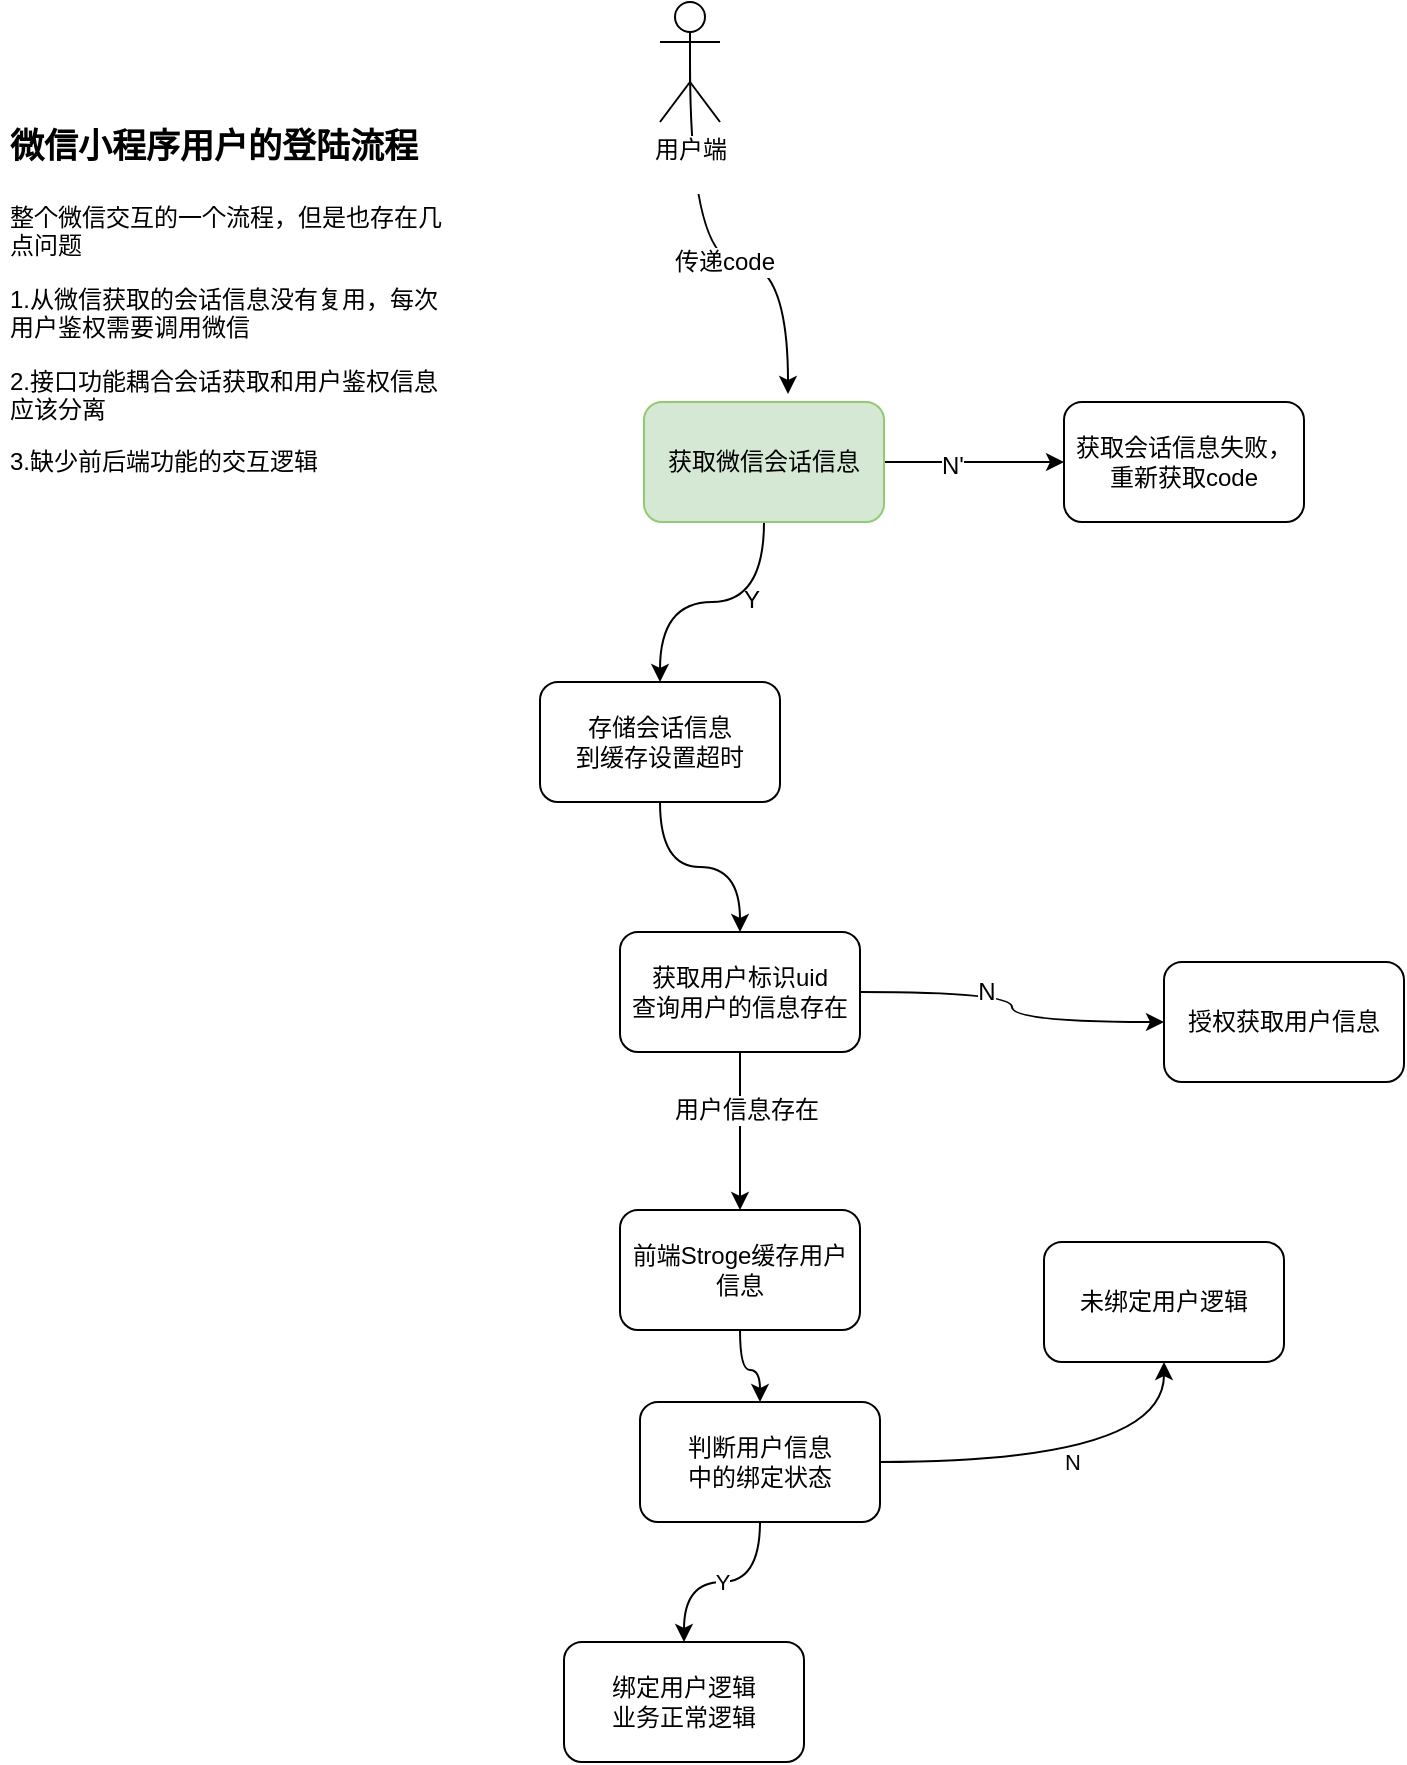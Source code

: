 <mxfile pages="2" version="11.2.8" type="github"><diagram id="WuMKZTgVjFA4mGBCfJ6v" name="小程序用户流程"><mxGraphModel dx="854" dy="443" grid="1" gridSize="10" guides="1" tooltips="1" connect="1" arrows="1" fold="1" page="1" pageScale="1" pageWidth="827" pageHeight="1169" math="0" shadow="0"><root><mxCell id="0"/><mxCell id="1" parent="0"/><mxCell id="EF6oFiQcgyBaZL7CkmOF-7" value="" style="edgeStyle=orthogonalEdgeStyle;curved=1;rounded=0;orthogonalLoop=1;jettySize=auto;html=1;" parent="1" source="EF6oFiQcgyBaZL7CkmOF-1" target="EF6oFiQcgyBaZL7CkmOF-6" edge="1"><mxGeometry relative="1" as="geometry"/></mxCell><mxCell id="EF6oFiQcgyBaZL7CkmOF-18" value="N'" style="text;html=1;resizable=0;points=[];align=center;verticalAlign=middle;labelBackgroundColor=#ffffff;" parent="EF6oFiQcgyBaZL7CkmOF-7" vertex="1" connectable="0"><mxGeometry x="-0.244" y="-2" relative="1" as="geometry"><mxPoint as="offset"/></mxGeometry></mxCell><mxCell id="EF6oFiQcgyBaZL7CkmOF-9" value="" style="edgeStyle=orthogonalEdgeStyle;curved=1;rounded=0;orthogonalLoop=1;jettySize=auto;html=1;" parent="1" source="EF6oFiQcgyBaZL7CkmOF-1" target="EF6oFiQcgyBaZL7CkmOF-8" edge="1"><mxGeometry relative="1" as="geometry"/></mxCell><mxCell id="EF6oFiQcgyBaZL7CkmOF-1" value="获取微信会话信息" style="rounded=1;whiteSpace=wrap;html=1;fillColor=#d5e8d4;strokeColor=#92C973;" parent="1" vertex="1"><mxGeometry x="362" y="250" width="120" height="60" as="geometry"/></mxCell><mxCell id="EF6oFiQcgyBaZL7CkmOF-11" value="" style="edgeStyle=orthogonalEdgeStyle;curved=1;rounded=0;orthogonalLoop=1;jettySize=auto;html=1;" parent="1" source="EF6oFiQcgyBaZL7CkmOF-8" target="EF6oFiQcgyBaZL7CkmOF-10" edge="1"><mxGeometry relative="1" as="geometry"/></mxCell><mxCell id="EF6oFiQcgyBaZL7CkmOF-8" value="&lt;div&gt;存储会话信息&lt;/div&gt;&lt;div&gt;到缓存设置超时&lt;/div&gt;" style="rounded=1;whiteSpace=wrap;html=1;" parent="1" vertex="1"><mxGeometry x="310" y="390" width="120" height="60" as="geometry"/></mxCell><mxCell id="EF6oFiQcgyBaZL7CkmOF-13" value="" style="edgeStyle=orthogonalEdgeStyle;curved=1;rounded=0;orthogonalLoop=1;jettySize=auto;html=1;" parent="1" source="EF6oFiQcgyBaZL7CkmOF-26" target="EF6oFiQcgyBaZL7CkmOF-12" edge="1"><mxGeometry relative="1" as="geometry"/></mxCell><mxCell id="EF6oFiQcgyBaZL7CkmOF-16" value="" style="edgeStyle=orthogonalEdgeStyle;curved=1;rounded=0;orthogonalLoop=1;jettySize=auto;html=1;" parent="1" source="EF6oFiQcgyBaZL7CkmOF-10" target="EF6oFiQcgyBaZL7CkmOF-15" edge="1"><mxGeometry relative="1" as="geometry"/></mxCell><mxCell id="EF6oFiQcgyBaZL7CkmOF-17" value="N" style="text;html=1;resizable=0;points=[];align=center;verticalAlign=middle;labelBackgroundColor=#ffffff;" parent="EF6oFiQcgyBaZL7CkmOF-16" vertex="1" connectable="0"><mxGeometry x="-0.25" relative="1" as="geometry"><mxPoint as="offset"/></mxGeometry></mxCell><mxCell id="EF6oFiQcgyBaZL7CkmOF-10" value="&lt;div&gt;获取用户标识uid&lt;/div&gt;&lt;div&gt;查询用户的信息存在&lt;br&gt;&lt;/div&gt;" style="rounded=1;whiteSpace=wrap;html=1;" parent="1" vertex="1"><mxGeometry x="350" y="515" width="120" height="60" as="geometry"/></mxCell><mxCell id="EF6oFiQcgyBaZL7CkmOF-15" value="授权获取用户信息" style="rounded=1;whiteSpace=wrap;html=1;" parent="1" vertex="1"><mxGeometry x="622" y="530" width="120" height="60" as="geometry"/></mxCell><mxCell id="EF6oFiQcgyBaZL7CkmOF-21" value="N" style="edgeStyle=orthogonalEdgeStyle;curved=1;rounded=0;orthogonalLoop=1;jettySize=auto;html=1;" parent="1" source="EF6oFiQcgyBaZL7CkmOF-12" target="EF6oFiQcgyBaZL7CkmOF-20" edge="1"><mxGeometry relative="1" as="geometry"/></mxCell><mxCell id="EF6oFiQcgyBaZL7CkmOF-23" value="Y" style="edgeStyle=orthogonalEdgeStyle;curved=1;rounded=0;orthogonalLoop=1;jettySize=auto;html=1;" parent="1" source="EF6oFiQcgyBaZL7CkmOF-12" target="EF6oFiQcgyBaZL7CkmOF-22" edge="1"><mxGeometry relative="1" as="geometry"/></mxCell><mxCell id="EF6oFiQcgyBaZL7CkmOF-12" value="&lt;div&gt;判断用户信息&lt;/div&gt;&lt;div&gt;中的绑定状态&lt;/div&gt;" style="rounded=1;whiteSpace=wrap;html=1;" parent="1" vertex="1"><mxGeometry x="360" y="750" width="120" height="60" as="geometry"/></mxCell><mxCell id="EF6oFiQcgyBaZL7CkmOF-22" value="&lt;div&gt;绑定用户逻辑&lt;/div&gt;&lt;div&gt;业务正常逻辑&lt;br&gt;&lt;/div&gt;" style="rounded=1;whiteSpace=wrap;html=1;" parent="1" vertex="1"><mxGeometry x="322" y="870" width="120" height="60" as="geometry"/></mxCell><mxCell id="EF6oFiQcgyBaZL7CkmOF-20" value="未绑定用户逻辑" style="rounded=1;whiteSpace=wrap;html=1;" parent="1" vertex="1"><mxGeometry x="562" y="670" width="120" height="60" as="geometry"/></mxCell><mxCell id="EF6oFiQcgyBaZL7CkmOF-6" value="获取会话信息失败，重新获取code" style="rounded=1;whiteSpace=wrap;html=1;" parent="1" vertex="1"><mxGeometry x="572" y="250" width="120" height="60" as="geometry"/></mxCell><mxCell id="EF6oFiQcgyBaZL7CkmOF-3" style="edgeStyle=orthogonalEdgeStyle;rounded=0;orthogonalLoop=1;jettySize=auto;html=1;exitX=0.5;exitY=0.5;exitDx=0;exitDy=0;exitPerimeter=0;entryX=0.6;entryY=-0.067;entryDx=0;entryDy=0;entryPerimeter=0;curved=1;" parent="1" source="EF6oFiQcgyBaZL7CkmOF-2" target="EF6oFiQcgyBaZL7CkmOF-1" edge="1"><mxGeometry relative="1" as="geometry"/></mxCell><mxCell id="EF6oFiQcgyBaZL7CkmOF-5" value="传递code" style="text;html=1;resizable=0;points=[];align=center;verticalAlign=middle;labelBackgroundColor=#ffffff;" parent="EF6oFiQcgyBaZL7CkmOF-3" vertex="1" connectable="0"><mxGeometry x="-0.068" y="1" relative="1" as="geometry"><mxPoint x="17" y="1" as="offset"/></mxGeometry></mxCell><mxCell id="EF6oFiQcgyBaZL7CkmOF-2" value="&lt;div&gt;用户端&lt;/div&gt;&lt;div&gt;&lt;br&gt;&lt;/div&gt;" style="shape=umlActor;verticalLabelPosition=bottom;labelBackgroundColor=#ffffff;verticalAlign=top;html=1;outlineConnect=0;" parent="1" vertex="1"><mxGeometry x="370" y="50" width="30" height="60" as="geometry"/></mxCell><mxCell id="EF6oFiQcgyBaZL7CkmOF-19" value="Y" style="text;html=1;resizable=0;points=[];autosize=1;align=left;verticalAlign=top;spacingTop=-4;" parent="1" vertex="1"><mxGeometry x="410" y="339" width="20" height="20" as="geometry"/></mxCell><mxCell id="EF6oFiQcgyBaZL7CkmOF-26" value="前端Stroge缓存用户信息" style="rounded=1;whiteSpace=wrap;html=1;" parent="1" vertex="1"><mxGeometry x="350" y="654" width="120" height="60" as="geometry"/></mxCell><mxCell id="EF6oFiQcgyBaZL7CkmOF-27" value="" style="edgeStyle=orthogonalEdgeStyle;curved=1;rounded=0;orthogonalLoop=1;jettySize=auto;html=1;" parent="1" source="EF6oFiQcgyBaZL7CkmOF-10" target="EF6oFiQcgyBaZL7CkmOF-26" edge="1"><mxGeometry relative="1" as="geometry"><mxPoint x="410" y="590" as="sourcePoint"/><mxPoint x="422" y="670" as="targetPoint"/></mxGeometry></mxCell><mxCell id="EF6oFiQcgyBaZL7CkmOF-28" value="用户信息存在" style="text;html=1;resizable=0;points=[];align=center;verticalAlign=middle;labelBackgroundColor=#ffffff;" parent="EF6oFiQcgyBaZL7CkmOF-27" vertex="1" connectable="0"><mxGeometry x="-0.275" y="3" relative="1" as="geometry"><mxPoint as="offset"/></mxGeometry></mxCell><mxCell id="EF6oFiQcgyBaZL7CkmOF-29" value="&lt;h1&gt;&lt;font style=&quot;font-size: 17px&quot;&gt;微信小程序用户的登陆流程&lt;/font&gt;&lt;/h1&gt;&lt;p&gt;整个微信交互的一个流程，但是也存在几点问题&lt;/p&gt;&lt;p&gt;1.从微信获取的会话信息没有复用，每次用户鉴权需要调用微信&lt;/p&gt;&lt;p&gt;2.接口功能耦合会话获取和用户鉴权信息应该分离&lt;/p&gt;&lt;p&gt;3.缺少前后端功能的交互逻辑&lt;br&gt;&lt;/p&gt;&lt;p&gt;&lt;br&gt;&lt;/p&gt;" style="text;html=1;strokeColor=none;fillColor=none;spacing=5;spacingTop=-20;whiteSpace=wrap;overflow=hidden;rounded=0;" parent="1" vertex="1"><mxGeometry x="40" y="100" width="230" height="190" as="geometry"/></mxCell></root></mxGraphModel></diagram><diagram id="GKNS-S3TfQ7KPgvqaBEW" name="小程序用户接口"><mxGraphModel dx="854" dy="443" grid="1" gridSize="10" guides="1" tooltips="1" connect="1" arrows="1" fold="1" page="1" pageScale="1" pageWidth="827" pageHeight="1169" math="0" shadow="0"><root><mxCell id="ZCc3VH6lVFpIHp5SwRpr-0"/><mxCell id="ZCc3VH6lVFpIHp5SwRpr-1" parent="ZCc3VH6lVFpIHp5SwRpr-0"/><object label="&lt;table style=&quot;width: 100% ; height: 100% ; border-collapse: collapse&quot; width=&quot;100%&quot; cellpadding=&quot;4&quot; border=&quot;1&quot;&gt;&lt;tbody&gt;&lt;tr style=&quot;background-color: #a7c942 ; color: #ffffff ; border: 1px solid #98bf21&quot;&gt;&lt;th align=&quot;left&quot;&gt;接口名称&lt;br&gt;&lt;/th&gt;&lt;th align=&quot;left&quot;&gt;参数&lt;br&gt;&lt;/th&gt;&lt;th align=&quot;left&quot;&gt;接口描述&lt;/th&gt;&lt;/tr&gt;&lt;tr&gt;&lt;td&gt;adduser&lt;br&gt;&lt;/td&gt;&lt;td&gt;iv,encry&lt;/td&gt;&lt;td&gt;新用户用户信息入库&lt;/td&gt;&lt;/tr&gt;&lt;tr style=&quot;border: 1px solid #98bf21&quot;&gt;&lt;td&gt;session&lt;/td&gt;&lt;td&gt;code&lt;br&gt;&lt;/td&gt;&lt;td&gt;根据前端传来的code,获取微信会话,将会话信息存储&lt;br&gt;返回sessionId&lt;br&gt;&lt;/td&gt;&lt;/tr&gt;&lt;tr style=&quot;background-color: #eaf2d3 ; border: 1px solid #98bf21&quot;&gt;&lt;td&gt;userinfo&lt;/td&gt;&lt;td&gt;sessionId&lt;br&gt;&lt;/td&gt;&lt;td&gt;根据会话获取用户信息包括绑定状态等&lt;br&gt;&lt;/td&gt;&lt;/tr&gt;&lt;tr style=&quot;border: 1px solid #98bf21&quot;&gt;&lt;td&gt;bind&lt;/td&gt;&lt;td&gt;phone/email&lt;br&gt;&lt;/td&gt;&lt;td&gt;绑定手机号或是邮箱&lt;br&gt;&lt;/td&gt;&lt;/tr&gt;&lt;tr style=&quot;background-color: #eaf2d3 ; border: 1px solid #98bf21&quot;&gt;&lt;td&gt;unbind&lt;/td&gt;&lt;td&gt;phone/email&lt;/td&gt;&lt;td&gt;更换或是清空手机号&lt;br&gt;&lt;/td&gt;&lt;/tr&gt;&lt;/tbody&gt;&lt;/table&gt;" aa="bb" id="ZCc3VH6lVFpIHp5SwRpr-2"><mxCell style="text;html=1;strokeColor=#c0c0c0;fillColor=#ffffff;overflow=fill;rounded=0;" parent="ZCc3VH6lVFpIHp5SwRpr-1" vertex="1"><mxGeometry x="60" y="50" width="540" height="200" as="geometry"/></mxCell></object><mxCell id="ZCc3VH6lVFpIHp5SwRpr-5" value="" style="shape=umlLifeline;participant=umlActor;perimeter=lifelinePerimeter;whiteSpace=wrap;html=1;container=1;collapsible=0;recursiveResize=0;verticalAlign=top;spacingTop=36;labelBackgroundColor=#ffffff;outlineConnect=0;strokeColor=#0D120A;" parent="ZCc3VH6lVFpIHp5SwRpr-1" vertex="1"><mxGeometry x="80" y="290" width="20" height="580" as="geometry"/></mxCell><mxCell id="ZCc3VH6lVFpIHp5SwRpr-6" value="后台接口" style="shape=umlLifeline;perimeter=lifelinePerimeter;whiteSpace=wrap;html=1;container=1;collapsible=0;recursiveResize=0;outlineConnect=0;strokeColor=#0D120A;" parent="ZCc3VH6lVFpIHp5SwRpr-1" vertex="1"><mxGeometry x="290" y="300" width="100" height="560" as="geometry"/></mxCell><mxCell id="ZCc3VH6lVFpIHp5SwRpr-18" value="" style="html=1;points=[];perimeter=orthogonalPerimeter;strokeColor=#0D120A;" parent="ZCc3VH6lVFpIHp5SwRpr-6" vertex="1"><mxGeometry x="40" y="88" width="10" height="162" as="geometry"/></mxCell><mxCell id="ZCc3VH6lVFpIHp5SwRpr-7" value="微信公众平台" style="shape=umlLifeline;perimeter=lifelinePerimeter;whiteSpace=wrap;html=1;container=1;collapsible=0;recursiveResize=0;outlineConnect=0;strokeColor=#0D120A;size=40;" parent="ZCc3VH6lVFpIHp5SwRpr-1" vertex="1"><mxGeometry x="590" y="300" width="100" height="560" as="geometry"/></mxCell><mxCell id="ZCc3VH6lVFpIHp5SwRpr-12" value="小程序端" style="text;html=1;resizable=0;points=[];autosize=1;align=left;verticalAlign=top;spacingTop=-4;" parent="ZCc3VH6lVFpIHp5SwRpr-1" vertex="1"><mxGeometry x="60" y="338" width="60" height="20" as="geometry"/></mxCell><mxCell id="ZCc3VH6lVFpIHp5SwRpr-16" value="" style="rounded=0;orthogonalLoop=1;jettySize=auto;html=1;" parent="ZCc3VH6lVFpIHp5SwRpr-1" source="ZCc3VH6lVFpIHp5SwRpr-13" edge="1"><mxGeometry relative="1" as="geometry"><mxPoint x="320" y="408" as="targetPoint"/></mxGeometry></mxCell><mxCell id="ZCc3VH6lVFpIHp5SwRpr-17" value="调用session接口" style="text;html=1;resizable=0;points=[];align=center;verticalAlign=middle;labelBackgroundColor=#ffffff;" parent="ZCc3VH6lVFpIHp5SwRpr-16" vertex="1" connectable="0"><mxGeometry x="-0.111" y="3" relative="1" as="geometry"><mxPoint as="offset"/></mxGeometry></mxCell><mxCell id="ZCc3VH6lVFpIHp5SwRpr-13" value="" style="html=1;points=[];perimeter=orthogonalPerimeter;strokeColor=#0D120A;" parent="ZCc3VH6lVFpIHp5SwRpr-1" vertex="1"><mxGeometry x="100" y="388" width="10" height="40" as="geometry"/></mxCell><mxCell id="ZCc3VH6lVFpIHp5SwRpr-14" value="获取微信code" style="edgeStyle=orthogonalEdgeStyle;html=1;align=left;spacingLeft=2;endArrow=block;rounded=0;entryX=1;entryY=0;exitX=0.413;exitY=1.05;exitDx=0;exitDy=0;exitPerimeter=0;" parent="ZCc3VH6lVFpIHp5SwRpr-1" source="ZCc3VH6lVFpIHp5SwRpr-12" target="ZCc3VH6lVFpIHp5SwRpr-13" edge="1"><mxGeometry relative="1" as="geometry"><mxPoint x="115" y="368" as="sourcePoint"/><Array as="points"><mxPoint x="93" y="368"/><mxPoint x="140" y="368"/><mxPoint x="140" y="388"/></Array></mxGeometry></mxCell><mxCell id="ZCc3VH6lVFpIHp5SwRpr-20" value="return sessionId" style="html=1;verticalAlign=bottom;endArrow=open;dashed=1;endSize=11;exitX=0;exitY=0.95;" parent="ZCc3VH6lVFpIHp5SwRpr-1" source="ZCc3VH6lVFpIHp5SwRpr-18" target="ZCc3VH6lVFpIHp5SwRpr-5" edge="1"><mxGeometry relative="1" as="geometry"><mxPoint x="250" y="486" as="targetPoint"/></mxGeometry></mxCell><mxCell id="ZCc3VH6lVFpIHp5SwRpr-21" value="" style="html=1;points=[];perimeter=orthogonalPerimeter;strokeColor=#0D120A;" parent="ZCc3VH6lVFpIHp5SwRpr-1" vertex="1"><mxGeometry x="620" y="421" width="10" height="39" as="geometry"/></mxCell><mxCell id="ZCc3VH6lVFpIHp5SwRpr-22" value="调用微信平台" style="html=1;verticalAlign=bottom;endArrow=block;entryX=0;entryY=0;" parent="ZCc3VH6lVFpIHp5SwRpr-1" target="ZCc3VH6lVFpIHp5SwRpr-21" edge="1"><mxGeometry relative="1" as="geometry"><mxPoint x="339.5" y="421.0" as="sourcePoint"/></mxGeometry></mxCell><mxCell id="ZCc3VH6lVFpIHp5SwRpr-23" value="返回用户会话" style="html=1;verticalAlign=bottom;endArrow=open;dashed=1;endSize=8;exitX=0;exitY=0.95;" parent="ZCc3VH6lVFpIHp5SwRpr-1" source="ZCc3VH6lVFpIHp5SwRpr-21" target="ZCc3VH6lVFpIHp5SwRpr-6" edge="1"><mxGeometry relative="1" as="geometry"><mxPoint x="344" y="495.9" as="targetPoint"/></mxGeometry></mxCell><mxCell id="ZCc3VH6lVFpIHp5SwRpr-24" value="" style="html=1;points=[];perimeter=orthogonalPerimeter;strokeColor=#0D120A;" parent="ZCc3VH6lVFpIHp5SwRpr-1" vertex="1"><mxGeometry x="345" y="490" width="10" height="40" as="geometry"/></mxCell><mxCell id="ZCc3VH6lVFpIHp5SwRpr-25" value="&lt;div&gt;缓存微信会话信息&lt;/div&gt;&lt;div&gt;生成sessionId&lt;br&gt;&lt;/div&gt;" style="edgeStyle=orthogonalEdgeStyle;html=1;align=left;spacingLeft=2;endArrow=block;rounded=0;entryX=1;entryY=0;" parent="ZCc3VH6lVFpIHp5SwRpr-1" target="ZCc3VH6lVFpIHp5SwRpr-24" edge="1"><mxGeometry relative="1" as="geometry"><mxPoint x="355" y="470" as="sourcePoint"/><Array as="points"><mxPoint x="380" y="470"/></Array></mxGeometry></mxCell><mxCell id="ZCc3VH6lVFpIHp5SwRpr-27" value="session" style="shape=umlFrame;whiteSpace=wrap;html=1;strokeColor=#0D120A;" parent="ZCc3VH6lVFpIHp5SwRpr-1" vertex="1"><mxGeometry x="25" y="358" width="730" height="232" as="geometry"/></mxCell><mxCell id="PR7SDSUslKTK7379ZCUl-2" value="" style="html=1;points=[];perimeter=orthogonalPerimeter;strokeColor=#0D120A;" parent="ZCc3VH6lVFpIHp5SwRpr-1" vertex="1"><mxGeometry x="325" y="650" width="10" height="130" as="geometry"/></mxCell><mxCell id="PR7SDSUslKTK7379ZCUl-3" value="调用userinfo接口" style="html=1;verticalAlign=bottom;endArrow=block;entryX=0;entryY=0;" parent="ZCc3VH6lVFpIHp5SwRpr-1" source="ZCc3VH6lVFpIHp5SwRpr-5" target="PR7SDSUslKTK7379ZCUl-2" edge="1"><mxGeometry relative="1" as="geometry"><mxPoint x="214.5" y="650" as="sourcePoint"/></mxGeometry></mxCell><mxCell id="PR7SDSUslKTK7379ZCUl-4" value="return" style="html=1;verticalAlign=bottom;endArrow=open;dashed=1;endSize=8;exitX=0;exitY=0.95;" parent="ZCc3VH6lVFpIHp5SwRpr-1" source="PR7SDSUslKTK7379ZCUl-2" target="ZCc3VH6lVFpIHp5SwRpr-5" edge="1"><mxGeometry relative="1" as="geometry"><mxPoint x="255" y="726" as="targetPoint"/></mxGeometry></mxCell><mxCell id="PR7SDSUslKTK7379ZCUl-5" value="" style="html=1;points=[];perimeter=orthogonalPerimeter;strokeColor=#0D120A;" parent="ZCc3VH6lVFpIHp5SwRpr-1" vertex="1"><mxGeometry x="345" y="680" width="10" height="40" as="geometry"/></mxCell><mxCell id="PR7SDSUslKTK7379ZCUl-6" value="&lt;div&gt;根据sessionId获取&lt;/div&gt;&lt;div&gt;&lt;br&gt;&lt;/div&gt;" style="edgeStyle=orthogonalEdgeStyle;html=1;align=left;spacingLeft=2;endArrow=block;rounded=0;entryX=1;entryY=0;" parent="ZCc3VH6lVFpIHp5SwRpr-1" target="PR7SDSUslKTK7379ZCUl-5" edge="1"><mxGeometry relative="1" as="geometry"><mxPoint x="350" y="660" as="sourcePoint"/><Array as="points"><mxPoint x="375" y="660"/></Array></mxGeometry></mxCell></root></mxGraphModel></diagram></mxfile>
